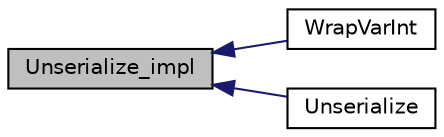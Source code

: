 digraph "Unserialize_impl"
{
  edge [fontname="Helvetica",fontsize="10",labelfontname="Helvetica",labelfontsize="10"];
  node [fontname="Helvetica",fontsize="10",shape=record];
  rankdir="LR";
  Node492 [label="Unserialize_impl",height=0.2,width=0.4,color="black", fillcolor="grey75", style="filled", fontcolor="black"];
  Node492 -> Node493 [dir="back",color="midnightblue",fontsize="10",style="solid",fontname="Helvetica"];
  Node493 [label="WrapVarInt",height=0.2,width=0.4,color="black", fillcolor="white", style="filled",URL="$df/d9d/serialize_8h.html#a5748d9d17982b234b10a4b9e6f8e9f53"];
  Node492 -> Node494 [dir="back",color="midnightblue",fontsize="10",style="solid",fontname="Helvetica"];
  Node494 [label="Unserialize",height=0.2,width=0.4,color="black", fillcolor="white", style="filled",URL="$df/d9d/serialize_8h.html#aefdf63d8c997767d3e3535a54f35025c"];
}
